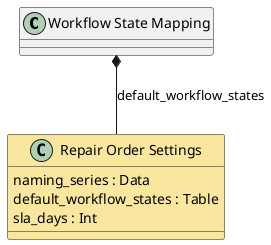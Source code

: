 @startuml
"Workflow State Mapping" *-- "Repair Order Settings" : default_workflow_states
class "Repair Order Settings" #F9E79F {
  naming_series : Data
  default_workflow_states : Table
  sla_days : Int
}
@enduml